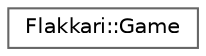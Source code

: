 digraph "Graphical Class Hierarchy"
{
 // LATEX_PDF_SIZE
  bgcolor="transparent";
  edge [fontname=Helvetica,fontsize=10,labelfontname=Helvetica,labelfontsize=10];
  node [fontname=Helvetica,fontsize=10,shape=box,height=0.2,width=0.4];
  rankdir="LR";
  Node0 [id="Node000000",label="Flakkari::Game",height=0.2,width=0.4,color="grey40", fillcolor="white", style="filled",URL="$dd/ddd/classFlakkari_1_1Game.html",tooltip=" "];
}
